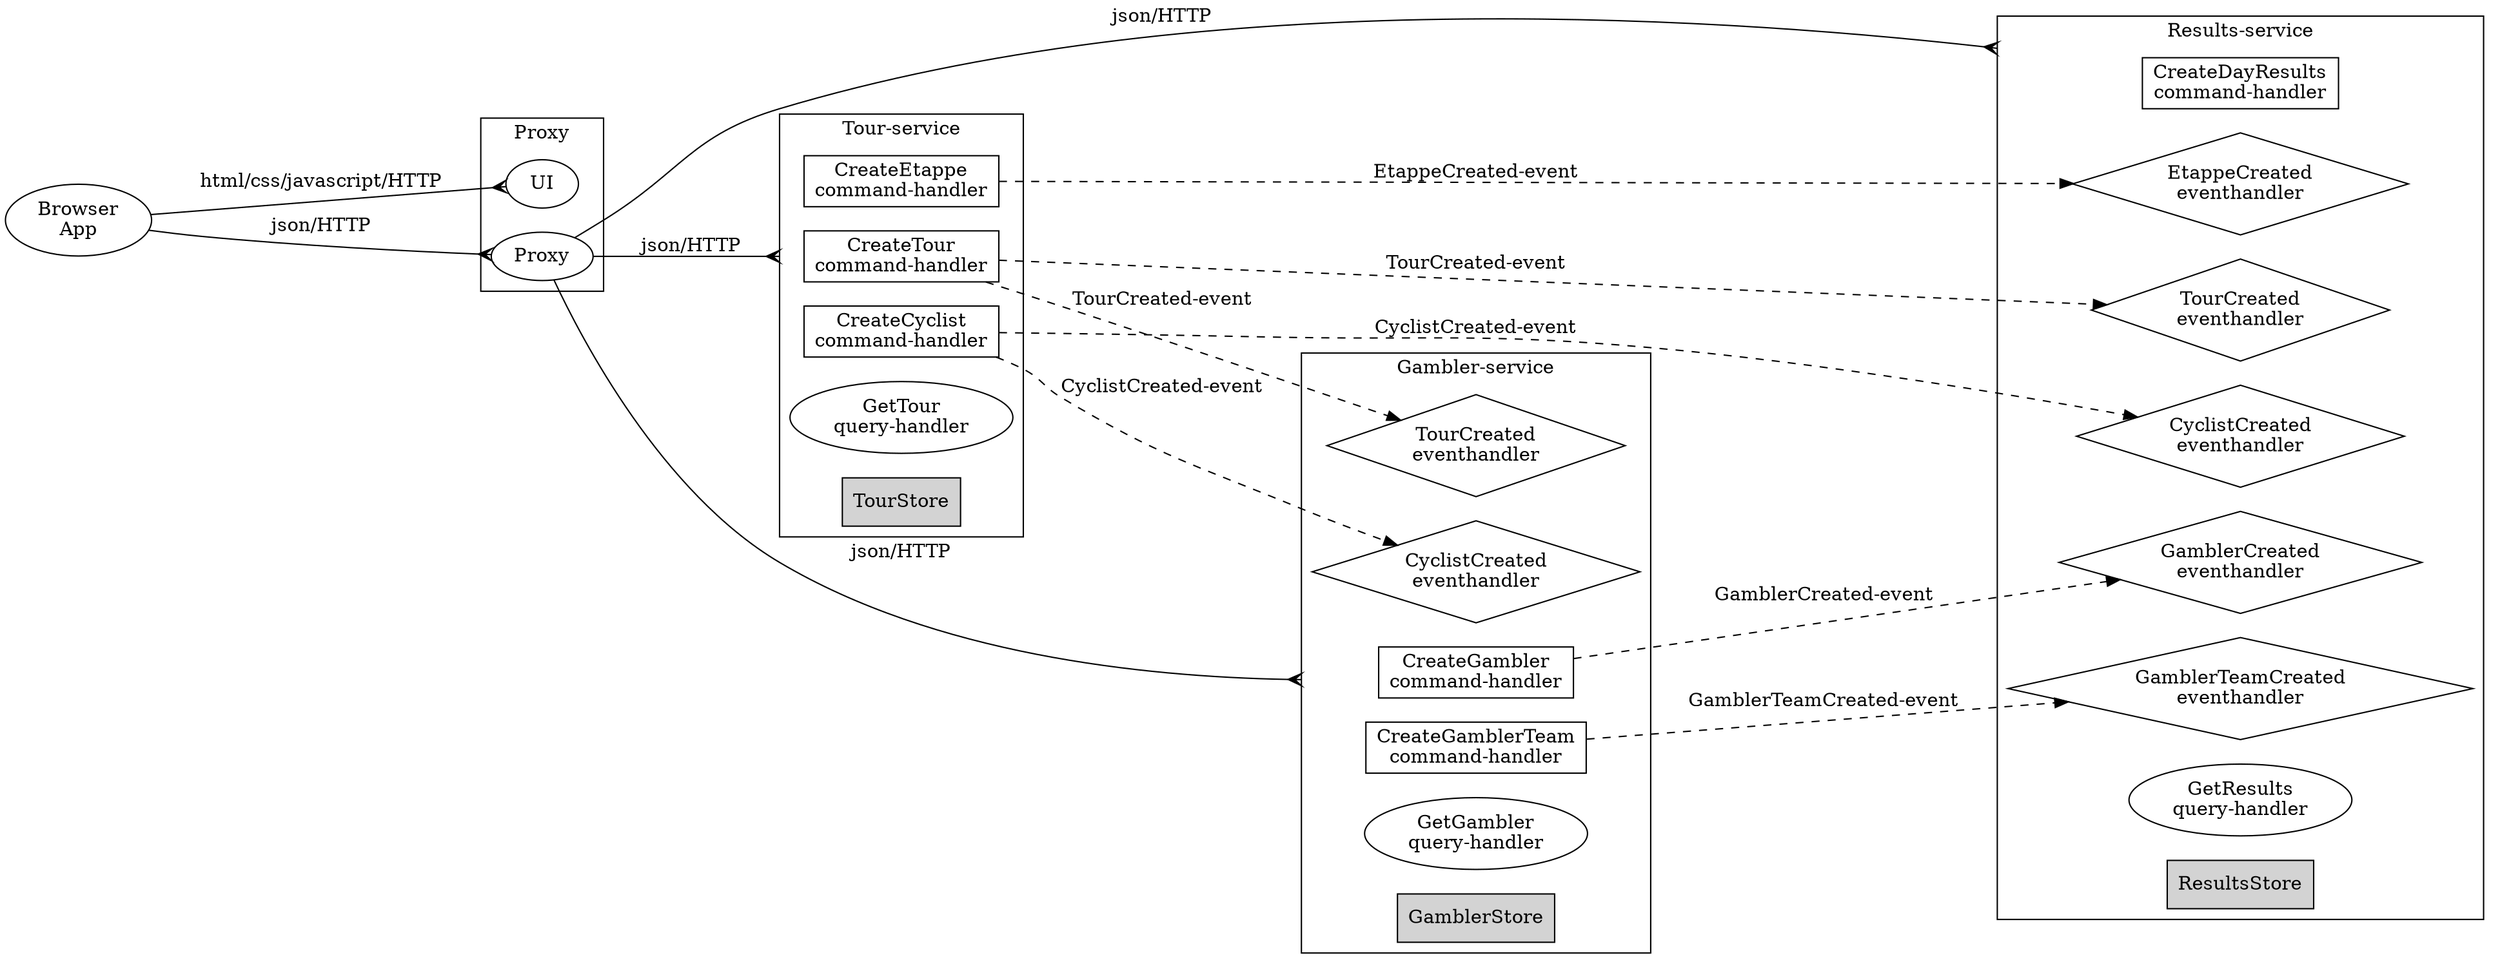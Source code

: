 // Generated automatically by microgen: do not edit manually

digraph G {
    graph [compound=true, rankdir=LR, ranksep="1.0"];

	subgraph clusterproxy {
        label="Proxy";
        "UI";
        "Proxy";
    }

// services

	subgraph clustertour {
		
		label="Tour-service";
		// events
		
		
			 
				"TourCreateTour"  [label="CreateTour\ncommand-handler", shape=box];
			
		
			 
				"TourCreateCyclist"  [label="CreateCyclist\ncommand-handler", shape=box];
			
		
			 
				"TourCreateEtappe"  [label="CreateEtappe\ncommand-handler", shape=box];
			
		
			
			    "TourGetTour"  [label="GetTour\nquery-handler"];
			
		
		TourStore [shape=box, style=filled];
	}

	subgraph clustergambler {
		
		label="Gambler-service";
		// events
		
			"GamblerTourCreated" [label="TourCreated\neventhandler", shape=diamond];
		
			"GamblerCyclistCreated" [label="CyclistCreated\neventhandler", shape=diamond];
		
		
			 
				"GamblerCreateGambler"  [label="CreateGambler\ncommand-handler", shape=box];
			
		
			 
				"GamblerCreateGamblerTeam"  [label="CreateGamblerTeam\ncommand-handler", shape=box];
			
		
			
			    "GamblerGetGambler"  [label="GetGambler\nquery-handler"];
			
		
		GamblerStore [shape=box, style=filled];
	}

	subgraph clusterresults {
		
		label="Results-service";
		// events
		
			"ResultsGamblerCreated" [label="GamblerCreated\neventhandler", shape=diamond];
		
			"ResultsGamblerTeamCreated" [label="GamblerTeamCreated\neventhandler", shape=diamond];
		
			"ResultsTourCreated" [label="TourCreated\neventhandler", shape=diamond];
		
			"ResultsEtappeCreated" [label="EtappeCreated\neventhandler", shape=diamond];
		
			"ResultsCyclistCreated" [label="CyclistCreated\neventhandler", shape=diamond];
		
		
			 
				"ResultsCreateDayResults"  [label="CreateDayResults\ncommand-handler", shape=box];
			
		
			
			    "ResultsGetResults"  [label="GetResults\nquery-handler"];
			
		
		ResultsStore [shape=box, style=filled];
	}


	// edges
	"Browser\nApp" -> "UI" [label="html/css/javascript/HTTP",arrowhead=crow];
	"Browser\nApp" -> "Proxy" [label="json/HTTP",arrowhead=crow];
	

	"Proxy" -> "TourCreateTour" [label="json/HTTP", lhead=clustertour, arrowhead=crow];

	"Proxy" -> "GamblerCreateGambler" [label="json/HTTP", lhead=clustergambler, arrowhead=crow];

	"Proxy" -> "ResultsCreateDayResults" [label="json/HTTP", lhead=clusterresults, arrowhead=crow];


	"TourCreateTour" -> "GamblerTourCreated" [label="TourCreated-event", style=dashed]
	"TourCreateTour" -> "ResultsTourCreated" [label="TourCreated-event", style=dashed]
	"TourCreateCyclist" -> "GamblerCyclistCreated" [label="CyclistCreated-event", style=dashed]
	"TourCreateCyclist" -> "ResultsCyclistCreated" [label="CyclistCreated-event", style=dashed]
	"TourCreateEtappe" -> "ResultsEtappeCreated" [label="EtappeCreated-event", style=dashed]
	"GamblerCreateGambler" -> "ResultsGamblerCreated" [label="GamblerCreated-event", style=dashed]
	"GamblerCreateGamblerTeam" -> "ResultsGamblerTeamCreated" [label="GamblerTeamCreated-event", style=dashed]


}